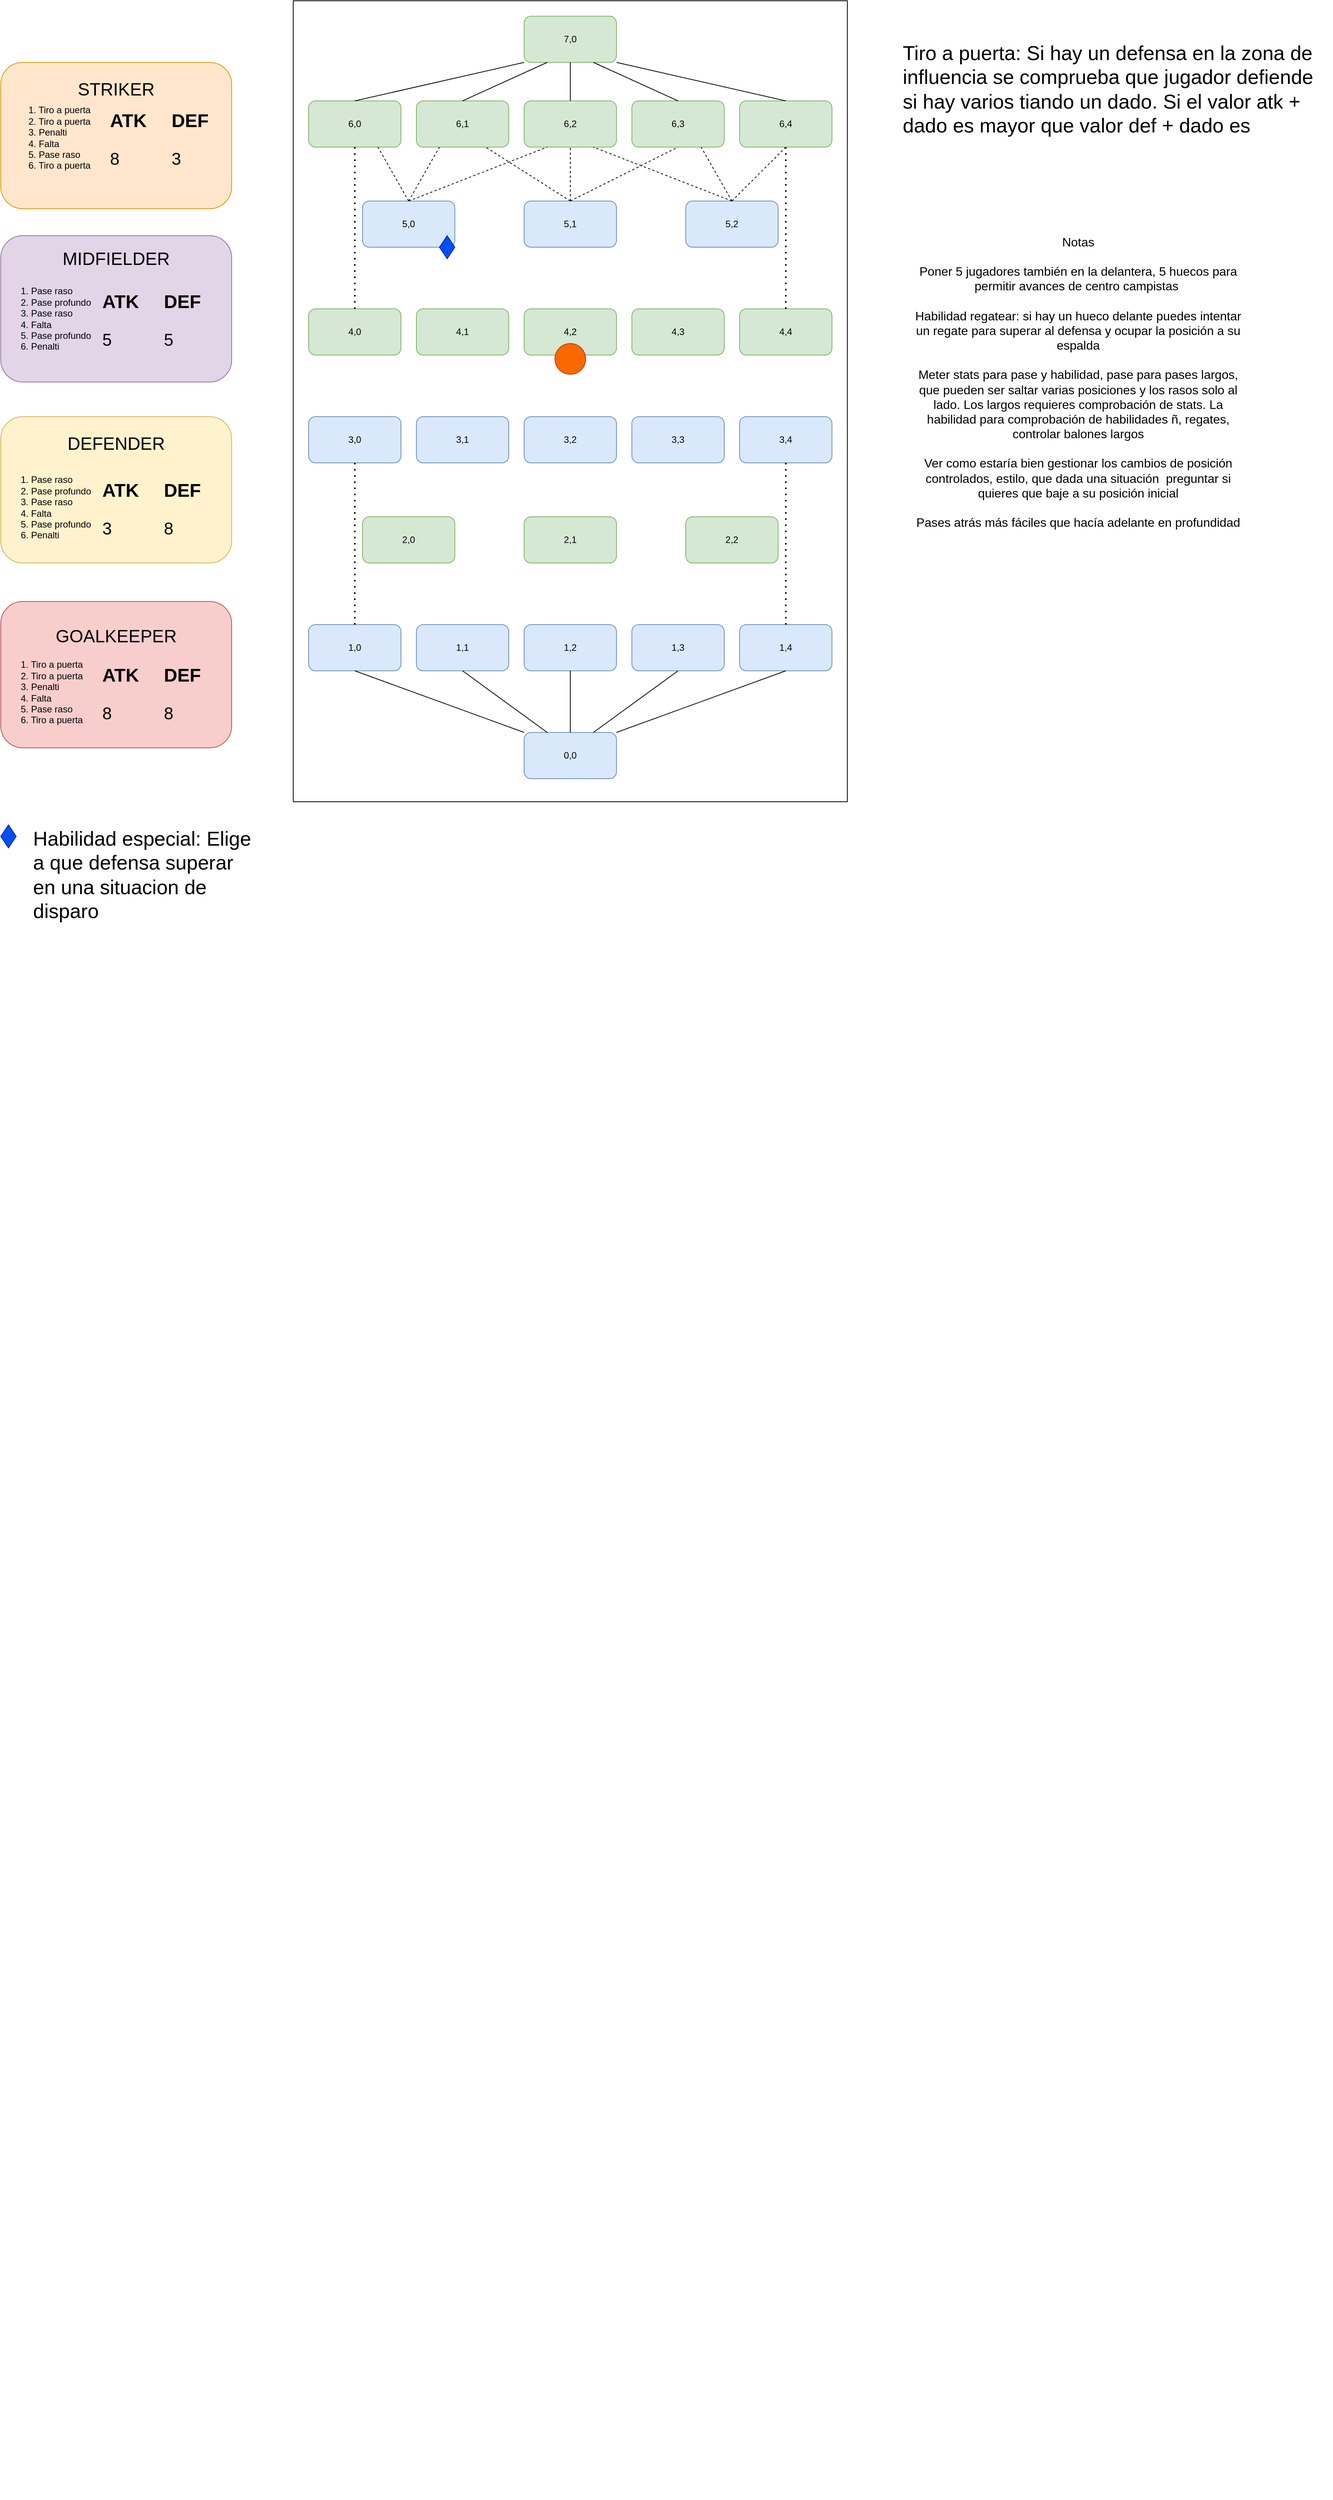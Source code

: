 <mxfile version="24.7.14">
  <diagram name="Page-1" id="abBmpKpvQ-5i7o5CwdEH">
    <mxGraphModel dx="1643" dy="1378" grid="1" gridSize="10" guides="1" tooltips="1" connect="1" arrows="1" fold="1" page="1" pageScale="1" pageWidth="2339" pageHeight="3300" math="0" shadow="0">
      <root>
        <mxCell id="0" />
        <mxCell id="1" parent="0" />
        <mxCell id="M_QFJIrPNWLJ5PNfMRwV-1" value="" style="rounded=0;whiteSpace=wrap;html=1;" parent="1" vertex="1">
          <mxGeometry x="440" y="40" width="720" height="1040" as="geometry" />
        </mxCell>
        <mxCell id="M_QFJIrPNWLJ5PNfMRwV-2" value="" style="rounded=1;whiteSpace=wrap;html=1;fillColor=#dae8fc;strokeColor=#6c8ebf;" parent="1" vertex="1">
          <mxGeometry x="740" y="990" width="120" height="60" as="geometry" />
        </mxCell>
        <mxCell id="M_QFJIrPNWLJ5PNfMRwV-3" value="" style="rounded=1;whiteSpace=wrap;html=1;fillColor=#dae8fc;strokeColor=#6c8ebf;" parent="1" vertex="1">
          <mxGeometry x="460" y="850" width="120" height="60" as="geometry" />
        </mxCell>
        <mxCell id="M_QFJIrPNWLJ5PNfMRwV-4" value="" style="rounded=1;whiteSpace=wrap;html=1;fillColor=#dae8fc;strokeColor=#6c8ebf;" parent="1" vertex="1">
          <mxGeometry x="600" y="850" width="120" height="60" as="geometry" />
        </mxCell>
        <mxCell id="M_QFJIrPNWLJ5PNfMRwV-5" value="" style="rounded=1;whiteSpace=wrap;html=1;fillColor=#dae8fc;strokeColor=#6c8ebf;" parent="1" vertex="1">
          <mxGeometry x="740" y="850" width="120" height="60" as="geometry" />
        </mxCell>
        <mxCell id="M_QFJIrPNWLJ5PNfMRwV-6" value="" style="rounded=1;whiteSpace=wrap;html=1;fillColor=#dae8fc;strokeColor=#6c8ebf;" parent="1" vertex="1">
          <mxGeometry x="880" y="850" width="120" height="60" as="geometry" />
        </mxCell>
        <mxCell id="M_QFJIrPNWLJ5PNfMRwV-7" value="" style="rounded=1;whiteSpace=wrap;html=1;fillColor=#dae8fc;strokeColor=#6c8ebf;" parent="1" vertex="1">
          <mxGeometry x="1020" y="850" width="120" height="60" as="geometry" />
        </mxCell>
        <mxCell id="M_QFJIrPNWLJ5PNfMRwV-11" value="" style="rounded=1;whiteSpace=wrap;html=1;fillColor=#d5e8d4;strokeColor=#82b366;" parent="1" vertex="1">
          <mxGeometry x="530" y="710" width="120" height="60" as="geometry" />
        </mxCell>
        <mxCell id="M_QFJIrPNWLJ5PNfMRwV-12" value="" style="rounded=1;whiteSpace=wrap;html=1;fillColor=#d5e8d4;strokeColor=#82b366;" parent="1" vertex="1">
          <mxGeometry x="740" y="710" width="120" height="60" as="geometry" />
        </mxCell>
        <mxCell id="M_QFJIrPNWLJ5PNfMRwV-13" value="" style="rounded=1;whiteSpace=wrap;html=1;fillColor=#d5e8d4;strokeColor=#82b366;" parent="1" vertex="1">
          <mxGeometry x="950" y="710" width="120" height="60" as="geometry" />
        </mxCell>
        <mxCell id="M_QFJIrPNWLJ5PNfMRwV-15" value="" style="rounded=1;whiteSpace=wrap;html=1;fillColor=#dae8fc;strokeColor=#6c8ebf;" parent="1" vertex="1">
          <mxGeometry x="460" y="580" width="120" height="60" as="geometry" />
        </mxCell>
        <mxCell id="M_QFJIrPNWLJ5PNfMRwV-16" value="" style="rounded=1;whiteSpace=wrap;html=1;fillColor=#dae8fc;strokeColor=#6c8ebf;" parent="1" vertex="1">
          <mxGeometry x="600" y="580" width="120" height="60" as="geometry" />
        </mxCell>
        <mxCell id="M_QFJIrPNWLJ5PNfMRwV-17" value="" style="rounded=1;whiteSpace=wrap;html=1;fillColor=#dae8fc;strokeColor=#6c8ebf;" parent="1" vertex="1">
          <mxGeometry x="740" y="580" width="120" height="60" as="geometry" />
        </mxCell>
        <mxCell id="M_QFJIrPNWLJ5PNfMRwV-18" value="" style="rounded=1;whiteSpace=wrap;html=1;fillColor=#dae8fc;strokeColor=#6c8ebf;" parent="1" vertex="1">
          <mxGeometry x="880" y="580" width="120" height="60" as="geometry" />
        </mxCell>
        <mxCell id="M_QFJIrPNWLJ5PNfMRwV-19" value="" style="rounded=1;whiteSpace=wrap;html=1;fillColor=#dae8fc;strokeColor=#6c8ebf;" parent="1" vertex="1">
          <mxGeometry x="1020" y="580" width="120" height="60" as="geometry" />
        </mxCell>
        <mxCell id="M_QFJIrPNWLJ5PNfMRwV-20" value="" style="rounded=1;whiteSpace=wrap;html=1;fillColor=#d5e8d4;strokeColor=#82b366;" parent="1" vertex="1">
          <mxGeometry x="460" y="440" width="120" height="60" as="geometry" />
        </mxCell>
        <mxCell id="M_QFJIrPNWLJ5PNfMRwV-21" value="" style="rounded=1;whiteSpace=wrap;html=1;fillColor=#d5e8d4;strokeColor=#82b366;" parent="1" vertex="1">
          <mxGeometry x="600" y="440" width="120" height="60" as="geometry" />
        </mxCell>
        <mxCell id="M_QFJIrPNWLJ5PNfMRwV-22" value="" style="rounded=1;whiteSpace=wrap;html=1;fillColor=#d5e8d4;strokeColor=#82b366;" parent="1" vertex="1">
          <mxGeometry x="740" y="440" width="120" height="60" as="geometry" />
        </mxCell>
        <mxCell id="M_QFJIrPNWLJ5PNfMRwV-23" value="" style="rounded=1;whiteSpace=wrap;html=1;fillColor=#d5e8d4;strokeColor=#82b366;" parent="1" vertex="1">
          <mxGeometry x="880" y="440" width="120" height="60" as="geometry" />
        </mxCell>
        <mxCell id="M_QFJIrPNWLJ5PNfMRwV-24" value="" style="rounded=1;whiteSpace=wrap;html=1;fillColor=#d5e8d4;strokeColor=#82b366;" parent="1" vertex="1">
          <mxGeometry x="1020" y="440" width="120" height="60" as="geometry" />
        </mxCell>
        <mxCell id="M_QFJIrPNWLJ5PNfMRwV-26" value="" style="rounded=1;whiteSpace=wrap;html=1;fillColor=#dae8fc;strokeColor=#6c8ebf;" parent="1" vertex="1">
          <mxGeometry x="530" y="300" width="120" height="60" as="geometry" />
        </mxCell>
        <mxCell id="M_QFJIrPNWLJ5PNfMRwV-27" value="" style="rounded=1;whiteSpace=wrap;html=1;fillColor=#dae8fc;strokeColor=#6c8ebf;" parent="1" vertex="1">
          <mxGeometry x="740" y="300" width="120" height="60" as="geometry" />
        </mxCell>
        <mxCell id="M_QFJIrPNWLJ5PNfMRwV-28" value="" style="rounded=1;whiteSpace=wrap;html=1;fillColor=#dae8fc;strokeColor=#6c8ebf;" parent="1" vertex="1">
          <mxGeometry x="950" y="300" width="120" height="60" as="geometry" />
        </mxCell>
        <mxCell id="M_QFJIrPNWLJ5PNfMRwV-30" value="" style="rounded=1;whiteSpace=wrap;html=1;fillColor=#d5e8d4;strokeColor=#82b366;" parent="1" vertex="1">
          <mxGeometry x="460" y="170" width="120" height="60" as="geometry" />
        </mxCell>
        <mxCell id="M_QFJIrPNWLJ5PNfMRwV-31" value="" style="rounded=1;whiteSpace=wrap;html=1;fillColor=#d5e8d4;strokeColor=#82b366;" parent="1" vertex="1">
          <mxGeometry x="600" y="170" width="120" height="60" as="geometry" />
        </mxCell>
        <mxCell id="M_QFJIrPNWLJ5PNfMRwV-32" value="" style="rounded=1;whiteSpace=wrap;html=1;fillColor=#d5e8d4;strokeColor=#82b366;" parent="1" vertex="1">
          <mxGeometry x="740" y="170" width="120" height="60" as="geometry" />
        </mxCell>
        <mxCell id="M_QFJIrPNWLJ5PNfMRwV-33" value="" style="rounded=1;whiteSpace=wrap;html=1;fillColor=#d5e8d4;strokeColor=#82b366;" parent="1" vertex="1">
          <mxGeometry x="880" y="170" width="120" height="60" as="geometry" />
        </mxCell>
        <mxCell id="M_QFJIrPNWLJ5PNfMRwV-34" value="" style="rounded=1;whiteSpace=wrap;html=1;fillColor=#d5e8d4;strokeColor=#82b366;" parent="1" vertex="1">
          <mxGeometry x="1020" y="170" width="120" height="60" as="geometry" />
        </mxCell>
        <mxCell id="M_QFJIrPNWLJ5PNfMRwV-35" value="" style="rounded=1;whiteSpace=wrap;html=1;fillColor=#d5e8d4;strokeColor=#82b366;" parent="1" vertex="1">
          <mxGeometry x="740" y="60" width="120" height="60" as="geometry" />
        </mxCell>
        <mxCell id="M_QFJIrPNWLJ5PNfMRwV-45" value="0,0" style="text;html=1;align=center;verticalAlign=middle;whiteSpace=wrap;rounded=0;" parent="1" vertex="1">
          <mxGeometry x="770" y="1005" width="60" height="30" as="geometry" />
        </mxCell>
        <mxCell id="M_QFJIrPNWLJ5PNfMRwV-46" value="1,0" style="text;html=1;align=center;verticalAlign=middle;whiteSpace=wrap;rounded=0;" parent="1" vertex="1">
          <mxGeometry x="490" y="865" width="60" height="30" as="geometry" />
        </mxCell>
        <mxCell id="M_QFJIrPNWLJ5PNfMRwV-47" value="1,1" style="text;html=1;align=center;verticalAlign=middle;whiteSpace=wrap;rounded=0;" parent="1" vertex="1">
          <mxGeometry x="630" y="865" width="60" height="30" as="geometry" />
        </mxCell>
        <mxCell id="M_QFJIrPNWLJ5PNfMRwV-48" value="1,2" style="text;html=1;align=center;verticalAlign=middle;whiteSpace=wrap;rounded=0;" parent="1" vertex="1">
          <mxGeometry x="770" y="865" width="60" height="30" as="geometry" />
        </mxCell>
        <mxCell id="M_QFJIrPNWLJ5PNfMRwV-49" value="1,3" style="text;html=1;align=center;verticalAlign=middle;whiteSpace=wrap;rounded=0;" parent="1" vertex="1">
          <mxGeometry x="910" y="865" width="60" height="30" as="geometry" />
        </mxCell>
        <mxCell id="M_QFJIrPNWLJ5PNfMRwV-50" value="1,4" style="text;html=1;align=center;verticalAlign=middle;whiteSpace=wrap;rounded=0;" parent="1" vertex="1">
          <mxGeometry x="1050" y="865" width="60" height="30" as="geometry" />
        </mxCell>
        <mxCell id="M_QFJIrPNWLJ5PNfMRwV-51" value="2,0" style="text;html=1;align=center;verticalAlign=middle;whiteSpace=wrap;rounded=0;" parent="1" vertex="1">
          <mxGeometry x="560" y="725" width="60" height="30" as="geometry" />
        </mxCell>
        <mxCell id="M_QFJIrPNWLJ5PNfMRwV-52" value="2,1" style="text;html=1;align=center;verticalAlign=middle;whiteSpace=wrap;rounded=0;" parent="1" vertex="1">
          <mxGeometry x="770" y="725" width="60" height="30" as="geometry" />
        </mxCell>
        <mxCell id="M_QFJIrPNWLJ5PNfMRwV-53" value="2,2" style="text;html=1;align=center;verticalAlign=middle;whiteSpace=wrap;rounded=0;" parent="1" vertex="1">
          <mxGeometry x="980" y="725" width="60" height="30" as="geometry" />
        </mxCell>
        <mxCell id="M_QFJIrPNWLJ5PNfMRwV-54" value="3,0" style="text;html=1;align=center;verticalAlign=middle;whiteSpace=wrap;rounded=0;" parent="1" vertex="1">
          <mxGeometry x="490" y="595" width="60" height="30" as="geometry" />
        </mxCell>
        <mxCell id="M_QFJIrPNWLJ5PNfMRwV-55" value="3,1" style="text;html=1;align=center;verticalAlign=middle;whiteSpace=wrap;rounded=0;" parent="1" vertex="1">
          <mxGeometry x="630" y="595" width="60" height="30" as="geometry" />
        </mxCell>
        <mxCell id="M_QFJIrPNWLJ5PNfMRwV-56" value="3,2" style="text;html=1;align=center;verticalAlign=middle;whiteSpace=wrap;rounded=0;" parent="1" vertex="1">
          <mxGeometry x="770" y="595" width="60" height="30" as="geometry" />
        </mxCell>
        <mxCell id="M_QFJIrPNWLJ5PNfMRwV-57" value="3,3" style="text;html=1;align=center;verticalAlign=middle;whiteSpace=wrap;rounded=0;" parent="1" vertex="1">
          <mxGeometry x="910" y="595" width="60" height="30" as="geometry" />
        </mxCell>
        <mxCell id="M_QFJIrPNWLJ5PNfMRwV-58" value="3,4" style="text;html=1;align=center;verticalAlign=middle;whiteSpace=wrap;rounded=0;" parent="1" vertex="1">
          <mxGeometry x="1050" y="595" width="60" height="30" as="geometry" />
        </mxCell>
        <mxCell id="M_QFJIrPNWLJ5PNfMRwV-59" value="4,4" style="text;html=1;align=center;verticalAlign=middle;whiteSpace=wrap;rounded=0;" parent="1" vertex="1">
          <mxGeometry x="1050" y="455" width="60" height="30" as="geometry" />
        </mxCell>
        <mxCell id="M_QFJIrPNWLJ5PNfMRwV-60" value="4,3" style="text;html=1;align=center;verticalAlign=middle;whiteSpace=wrap;rounded=0;" parent="1" vertex="1">
          <mxGeometry x="910" y="455" width="60" height="30" as="geometry" />
        </mxCell>
        <mxCell id="M_QFJIrPNWLJ5PNfMRwV-61" value="4,2" style="text;html=1;align=center;verticalAlign=middle;whiteSpace=wrap;rounded=0;" parent="1" vertex="1">
          <mxGeometry x="770" y="455" width="60" height="30" as="geometry" />
        </mxCell>
        <mxCell id="M_QFJIrPNWLJ5PNfMRwV-62" value="4,1" style="text;html=1;align=center;verticalAlign=middle;whiteSpace=wrap;rounded=0;" parent="1" vertex="1">
          <mxGeometry x="630" y="455" width="60" height="30" as="geometry" />
        </mxCell>
        <mxCell id="M_QFJIrPNWLJ5PNfMRwV-63" value="4,0" style="text;html=1;align=center;verticalAlign=middle;whiteSpace=wrap;rounded=0;" parent="1" vertex="1">
          <mxGeometry x="490" y="455" width="60" height="30" as="geometry" />
        </mxCell>
        <mxCell id="M_QFJIrPNWLJ5PNfMRwV-64" value="5,0" style="text;html=1;align=center;verticalAlign=middle;whiteSpace=wrap;rounded=0;" parent="1" vertex="1">
          <mxGeometry x="560" y="315" width="60" height="30" as="geometry" />
        </mxCell>
        <mxCell id="M_QFJIrPNWLJ5PNfMRwV-65" value="5,1" style="text;html=1;align=center;verticalAlign=middle;whiteSpace=wrap;rounded=0;" parent="1" vertex="1">
          <mxGeometry x="770" y="315" width="60" height="30" as="geometry" />
        </mxCell>
        <mxCell id="M_QFJIrPNWLJ5PNfMRwV-66" value="5,2" style="text;html=1;align=center;verticalAlign=middle;whiteSpace=wrap;rounded=0;" parent="1" vertex="1">
          <mxGeometry x="980" y="315" width="60" height="30" as="geometry" />
        </mxCell>
        <mxCell id="M_QFJIrPNWLJ5PNfMRwV-67" value="6,0" style="text;html=1;align=center;verticalAlign=middle;whiteSpace=wrap;rounded=0;" parent="1" vertex="1">
          <mxGeometry x="490" y="185" width="60" height="30" as="geometry" />
        </mxCell>
        <mxCell id="M_QFJIrPNWLJ5PNfMRwV-68" value="6,1" style="text;html=1;align=center;verticalAlign=middle;whiteSpace=wrap;rounded=0;" parent="1" vertex="1">
          <mxGeometry x="630" y="185" width="60" height="30" as="geometry" />
        </mxCell>
        <mxCell id="M_QFJIrPNWLJ5PNfMRwV-69" value="6,2" style="text;html=1;align=center;verticalAlign=middle;whiteSpace=wrap;rounded=0;" parent="1" vertex="1">
          <mxGeometry x="770" y="185" width="60" height="30" as="geometry" />
        </mxCell>
        <mxCell id="M_QFJIrPNWLJ5PNfMRwV-70" value="6,3" style="text;html=1;align=center;verticalAlign=middle;whiteSpace=wrap;rounded=0;" parent="1" vertex="1">
          <mxGeometry x="910" y="185" width="60" height="30" as="geometry" />
        </mxCell>
        <mxCell id="M_QFJIrPNWLJ5PNfMRwV-71" value="6,4" style="text;html=1;align=center;verticalAlign=middle;whiteSpace=wrap;rounded=0;" parent="1" vertex="1">
          <mxGeometry x="1050" y="185" width="60" height="30" as="geometry" />
        </mxCell>
        <mxCell id="M_QFJIrPNWLJ5PNfMRwV-72" value="7,0" style="text;html=1;align=center;verticalAlign=middle;whiteSpace=wrap;rounded=0;" parent="1" vertex="1">
          <mxGeometry x="770" y="75" width="60" height="30" as="geometry" />
        </mxCell>
        <mxCell id="MxQKVyVz9hXeG-xn2GiW-1" value="" style="endArrow=none;html=1;rounded=0;exitX=0;exitY=0;exitDx=0;exitDy=0;entryX=0.5;entryY=1;entryDx=0;entryDy=0;" parent="1" source="M_QFJIrPNWLJ5PNfMRwV-2" target="M_QFJIrPNWLJ5PNfMRwV-3" edge="1">
          <mxGeometry width="50" height="50" relative="1" as="geometry">
            <mxPoint x="770" y="650" as="sourcePoint" />
            <mxPoint x="820" y="600" as="targetPoint" />
          </mxGeometry>
        </mxCell>
        <mxCell id="MxQKVyVz9hXeG-xn2GiW-2" value="" style="endArrow=none;html=1;rounded=0;exitX=0.25;exitY=0;exitDx=0;exitDy=0;entryX=0.5;entryY=1;entryDx=0;entryDy=0;" parent="1" source="M_QFJIrPNWLJ5PNfMRwV-2" target="M_QFJIrPNWLJ5PNfMRwV-4" edge="1">
          <mxGeometry width="50" height="50" relative="1" as="geometry">
            <mxPoint x="770" y="650" as="sourcePoint" />
            <mxPoint x="820" y="600" as="targetPoint" />
          </mxGeometry>
        </mxCell>
        <mxCell id="MxQKVyVz9hXeG-xn2GiW-3" value="" style="endArrow=none;html=1;rounded=0;exitX=0.5;exitY=0;exitDx=0;exitDy=0;entryX=0.5;entryY=1;entryDx=0;entryDy=0;" parent="1" source="M_QFJIrPNWLJ5PNfMRwV-2" target="M_QFJIrPNWLJ5PNfMRwV-5" edge="1">
          <mxGeometry width="50" height="50" relative="1" as="geometry">
            <mxPoint x="770" y="650" as="sourcePoint" />
            <mxPoint x="820" y="600" as="targetPoint" />
          </mxGeometry>
        </mxCell>
        <mxCell id="MxQKVyVz9hXeG-xn2GiW-4" value="" style="endArrow=none;html=1;rounded=0;exitX=0.75;exitY=0;exitDx=0;exitDy=0;entryX=0.5;entryY=1;entryDx=0;entryDy=0;" parent="1" source="M_QFJIrPNWLJ5PNfMRwV-2" target="M_QFJIrPNWLJ5PNfMRwV-6" edge="1">
          <mxGeometry width="50" height="50" relative="1" as="geometry">
            <mxPoint x="770" y="650" as="sourcePoint" />
            <mxPoint x="820" y="600" as="targetPoint" />
          </mxGeometry>
        </mxCell>
        <mxCell id="MxQKVyVz9hXeG-xn2GiW-5" value="" style="endArrow=none;html=1;rounded=0;exitX=1;exitY=0;exitDx=0;exitDy=0;entryX=0.5;entryY=1;entryDx=0;entryDy=0;" parent="1" source="M_QFJIrPNWLJ5PNfMRwV-2" target="M_QFJIrPNWLJ5PNfMRwV-7" edge="1">
          <mxGeometry width="50" height="50" relative="1" as="geometry">
            <mxPoint x="770" y="650" as="sourcePoint" />
            <mxPoint x="820" y="600" as="targetPoint" />
          </mxGeometry>
        </mxCell>
        <mxCell id="MxQKVyVz9hXeG-xn2GiW-6" value="" style="endArrow=none;dashed=1;html=1;dashPattern=1 3;strokeWidth=2;rounded=0;exitX=0.5;exitY=0;exitDx=0;exitDy=0;entryX=0.5;entryY=1;entryDx=0;entryDy=0;" parent="1" source="M_QFJIrPNWLJ5PNfMRwV-3" target="M_QFJIrPNWLJ5PNfMRwV-15" edge="1">
          <mxGeometry width="50" height="50" relative="1" as="geometry">
            <mxPoint x="770" y="650" as="sourcePoint" />
            <mxPoint x="820" y="600" as="targetPoint" />
          </mxGeometry>
        </mxCell>
        <mxCell id="MxQKVyVz9hXeG-xn2GiW-7" value="" style="endArrow=none;dashed=1;html=1;dashPattern=1 3;strokeWidth=2;rounded=0;exitX=0.5;exitY=0;exitDx=0;exitDy=0;entryX=0.5;entryY=1;entryDx=0;entryDy=0;" parent="1" source="M_QFJIrPNWLJ5PNfMRwV-7" target="M_QFJIrPNWLJ5PNfMRwV-19" edge="1">
          <mxGeometry width="50" height="50" relative="1" as="geometry">
            <mxPoint x="770" y="650" as="sourcePoint" />
            <mxPoint x="820" y="600" as="targetPoint" />
          </mxGeometry>
        </mxCell>
        <mxCell id="MxQKVyVz9hXeG-xn2GiW-8" value="" style="endArrow=none;dashed=1;html=1;dashPattern=1 3;strokeWidth=2;rounded=0;exitX=0.5;exitY=0;exitDx=0;exitDy=0;entryX=0.5;entryY=1;entryDx=0;entryDy=0;" parent="1" source="M_QFJIrPNWLJ5PNfMRwV-20" target="M_QFJIrPNWLJ5PNfMRwV-30" edge="1">
          <mxGeometry width="50" height="50" relative="1" as="geometry">
            <mxPoint x="519" y="440" as="sourcePoint" />
            <mxPoint x="519" y="230" as="targetPoint" />
          </mxGeometry>
        </mxCell>
        <mxCell id="MxQKVyVz9hXeG-xn2GiW-9" value="" style="endArrow=none;dashed=1;html=1;dashPattern=1 3;strokeWidth=2;rounded=0;entryX=0.5;entryY=1;entryDx=0;entryDy=0;exitX=0.5;exitY=0;exitDx=0;exitDy=0;" parent="1" source="M_QFJIrPNWLJ5PNfMRwV-24" target="M_QFJIrPNWLJ5PNfMRwV-34" edge="1">
          <mxGeometry width="50" height="50" relative="1" as="geometry">
            <mxPoint x="770" y="650" as="sourcePoint" />
            <mxPoint x="820" y="600" as="targetPoint" />
          </mxGeometry>
        </mxCell>
        <mxCell id="MxQKVyVz9hXeG-xn2GiW-10" value="" style="endArrow=none;html=1;rounded=0;entryX=0;entryY=1;entryDx=0;entryDy=0;exitX=0.5;exitY=0;exitDx=0;exitDy=0;" parent="1" source="M_QFJIrPNWLJ5PNfMRwV-30" target="M_QFJIrPNWLJ5PNfMRwV-35" edge="1">
          <mxGeometry width="50" height="50" relative="1" as="geometry">
            <mxPoint x="770" y="450" as="sourcePoint" />
            <mxPoint x="820" y="400" as="targetPoint" />
          </mxGeometry>
        </mxCell>
        <mxCell id="MxQKVyVz9hXeG-xn2GiW-11" value="" style="endArrow=none;html=1;rounded=0;entryX=0.25;entryY=1;entryDx=0;entryDy=0;exitX=0.5;exitY=0;exitDx=0;exitDy=0;" parent="1" source="M_QFJIrPNWLJ5PNfMRwV-31" target="M_QFJIrPNWLJ5PNfMRwV-35" edge="1">
          <mxGeometry width="50" height="50" relative="1" as="geometry">
            <mxPoint x="770" y="450" as="sourcePoint" />
            <mxPoint x="820" y="400" as="targetPoint" />
          </mxGeometry>
        </mxCell>
        <mxCell id="MxQKVyVz9hXeG-xn2GiW-12" value="" style="endArrow=none;html=1;rounded=0;entryX=0.5;entryY=1;entryDx=0;entryDy=0;exitX=0.5;exitY=0;exitDx=0;exitDy=0;" parent="1" source="M_QFJIrPNWLJ5PNfMRwV-32" target="M_QFJIrPNWLJ5PNfMRwV-35" edge="1">
          <mxGeometry width="50" height="50" relative="1" as="geometry">
            <mxPoint x="770" y="450" as="sourcePoint" />
            <mxPoint x="820" y="400" as="targetPoint" />
          </mxGeometry>
        </mxCell>
        <mxCell id="MxQKVyVz9hXeG-xn2GiW-13" value="" style="endArrow=none;html=1;rounded=0;entryX=0.75;entryY=1;entryDx=0;entryDy=0;exitX=0.5;exitY=0;exitDx=0;exitDy=0;" parent="1" source="M_QFJIrPNWLJ5PNfMRwV-33" target="M_QFJIrPNWLJ5PNfMRwV-35" edge="1">
          <mxGeometry width="50" height="50" relative="1" as="geometry">
            <mxPoint x="770" y="450" as="sourcePoint" />
            <mxPoint x="820" y="400" as="targetPoint" />
          </mxGeometry>
        </mxCell>
        <mxCell id="MxQKVyVz9hXeG-xn2GiW-14" value="" style="endArrow=none;html=1;rounded=0;entryX=1;entryY=1;entryDx=0;entryDy=0;exitX=0.5;exitY=0;exitDx=0;exitDy=0;" parent="1" source="M_QFJIrPNWLJ5PNfMRwV-34" target="M_QFJIrPNWLJ5PNfMRwV-35" edge="1">
          <mxGeometry width="50" height="50" relative="1" as="geometry">
            <mxPoint x="770" y="450" as="sourcePoint" />
            <mxPoint x="820" y="400" as="targetPoint" />
          </mxGeometry>
        </mxCell>
        <mxCell id="MxQKVyVz9hXeG-xn2GiW-15" value="" style="rounded=1;whiteSpace=wrap;html=1;fillColor=#ffe6cc;strokeColor=#d79b00;" parent="1" vertex="1">
          <mxGeometry x="60" y="120" width="300" height="190" as="geometry" />
        </mxCell>
        <mxCell id="MxQKVyVz9hXeG-xn2GiW-16" value="" style="rounded=1;whiteSpace=wrap;html=1;fillColor=#e1d5e7;strokeColor=#9673a6;" parent="1" vertex="1">
          <mxGeometry x="60" y="345" width="300" height="190" as="geometry" />
        </mxCell>
        <mxCell id="MxQKVyVz9hXeG-xn2GiW-17" value="" style="rounded=1;whiteSpace=wrap;html=1;fillColor=#fff2cc;strokeColor=#d6b656;" parent="1" vertex="1">
          <mxGeometry x="60" y="580" width="300" height="190" as="geometry" />
        </mxCell>
        <mxCell id="MxQKVyVz9hXeG-xn2GiW-18" value="" style="rounded=1;whiteSpace=wrap;html=1;fillColor=#f8cecc;strokeColor=#b85450;" parent="1" vertex="1">
          <mxGeometry x="60" y="820" width="300" height="190" as="geometry" />
        </mxCell>
        <mxCell id="MxQKVyVz9hXeG-xn2GiW-19" value="&lt;font style=&quot;font-size: 23px;&quot;&gt;STRIKER&lt;/font&gt;" style="text;html=1;align=center;verticalAlign=middle;whiteSpace=wrap;rounded=0;" parent="1" vertex="1">
          <mxGeometry x="180" y="140" width="60" height="30" as="geometry" />
        </mxCell>
        <mxCell id="MxQKVyVz9hXeG-xn2GiW-20" value="&lt;font style=&quot;font-size: 23px;&quot;&gt;MIDFIELDER&lt;/font&gt;" style="text;html=1;align=center;verticalAlign=middle;whiteSpace=wrap;rounded=0;" parent="1" vertex="1">
          <mxGeometry x="180" y="360" width="60" height="30" as="geometry" />
        </mxCell>
        <mxCell id="MxQKVyVz9hXeG-xn2GiW-21" value="&lt;font style=&quot;font-size: 23px;&quot;&gt;DEFENDER&lt;/font&gt;" style="text;html=1;align=center;verticalAlign=middle;whiteSpace=wrap;rounded=0;" parent="1" vertex="1">
          <mxGeometry x="180" y="600" width="60" height="30" as="geometry" />
        </mxCell>
        <mxCell id="MxQKVyVz9hXeG-xn2GiW-22" value="&lt;font style=&quot;font-size: 23px;&quot;&gt;GOALKEEPER&lt;/font&gt;" style="text;html=1;align=center;verticalAlign=middle;whiteSpace=wrap;rounded=0;" parent="1" vertex="1">
          <mxGeometry x="180" y="850" width="60" height="30" as="geometry" />
        </mxCell>
        <mxCell id="MxQKVyVz9hXeG-xn2GiW-23" value="" style="endArrow=none;dashed=1;html=1;rounded=0;entryX=0.75;entryY=1;entryDx=0;entryDy=0;exitX=0.5;exitY=0;exitDx=0;exitDy=0;" parent="1" source="M_QFJIrPNWLJ5PNfMRwV-26" target="M_QFJIrPNWLJ5PNfMRwV-30" edge="1">
          <mxGeometry width="50" height="50" relative="1" as="geometry">
            <mxPoint x="370" y="450" as="sourcePoint" />
            <mxPoint x="420" y="400" as="targetPoint" />
          </mxGeometry>
        </mxCell>
        <mxCell id="MxQKVyVz9hXeG-xn2GiW-24" value="" style="endArrow=none;dashed=1;html=1;rounded=0;entryX=0.25;entryY=1;entryDx=0;entryDy=0;exitX=0.5;exitY=0;exitDx=0;exitDy=0;" parent="1" source="M_QFJIrPNWLJ5PNfMRwV-26" target="M_QFJIrPNWLJ5PNfMRwV-31" edge="1">
          <mxGeometry width="50" height="50" relative="1" as="geometry">
            <mxPoint x="370" y="450" as="sourcePoint" />
            <mxPoint x="420" y="400" as="targetPoint" />
          </mxGeometry>
        </mxCell>
        <mxCell id="MxQKVyVz9hXeG-xn2GiW-25" value="" style="endArrow=none;dashed=1;html=1;rounded=0;entryX=0.25;entryY=1;entryDx=0;entryDy=0;exitX=0.5;exitY=0;exitDx=0;exitDy=0;" parent="1" source="M_QFJIrPNWLJ5PNfMRwV-26" target="M_QFJIrPNWLJ5PNfMRwV-32" edge="1">
          <mxGeometry width="50" height="50" relative="1" as="geometry">
            <mxPoint x="370" y="450" as="sourcePoint" />
            <mxPoint x="420" y="400" as="targetPoint" />
          </mxGeometry>
        </mxCell>
        <mxCell id="MxQKVyVz9hXeG-xn2GiW-26" value="" style="endArrow=none;dashed=1;html=1;rounded=0;entryX=0.75;entryY=1;entryDx=0;entryDy=0;exitX=0.5;exitY=0;exitDx=0;exitDy=0;" parent="1" source="M_QFJIrPNWLJ5PNfMRwV-27" target="M_QFJIrPNWLJ5PNfMRwV-31" edge="1">
          <mxGeometry width="50" height="50" relative="1" as="geometry">
            <mxPoint x="370" y="450" as="sourcePoint" />
            <mxPoint x="420" y="400" as="targetPoint" />
          </mxGeometry>
        </mxCell>
        <mxCell id="MxQKVyVz9hXeG-xn2GiW-27" value="" style="endArrow=none;dashed=1;html=1;rounded=0;entryX=0.5;entryY=1;entryDx=0;entryDy=0;exitX=0.5;exitY=0;exitDx=0;exitDy=0;" parent="1" source="M_QFJIrPNWLJ5PNfMRwV-27" target="M_QFJIrPNWLJ5PNfMRwV-32" edge="1">
          <mxGeometry width="50" height="50" relative="1" as="geometry">
            <mxPoint x="370" y="450" as="sourcePoint" />
            <mxPoint x="420" y="400" as="targetPoint" />
          </mxGeometry>
        </mxCell>
        <mxCell id="MxQKVyVz9hXeG-xn2GiW-28" value="" style="endArrow=none;dashed=1;html=1;rounded=0;entryX=0.5;entryY=1;entryDx=0;entryDy=0;exitX=0.5;exitY=0;exitDx=0;exitDy=0;" parent="1" source="M_QFJIrPNWLJ5PNfMRwV-27" target="M_QFJIrPNWLJ5PNfMRwV-33" edge="1">
          <mxGeometry width="50" height="50" relative="1" as="geometry">
            <mxPoint x="370" y="450" as="sourcePoint" />
            <mxPoint x="420" y="400" as="targetPoint" />
          </mxGeometry>
        </mxCell>
        <mxCell id="MxQKVyVz9hXeG-xn2GiW-30" value="" style="endArrow=none;dashed=1;html=1;rounded=0;entryX=0.75;entryY=1;entryDx=0;entryDy=0;exitX=0.5;exitY=0;exitDx=0;exitDy=0;" parent="1" source="M_QFJIrPNWLJ5PNfMRwV-28" target="M_QFJIrPNWLJ5PNfMRwV-33" edge="1">
          <mxGeometry width="50" height="50" relative="1" as="geometry">
            <mxPoint x="370" y="450" as="sourcePoint" />
            <mxPoint x="420" y="400" as="targetPoint" />
          </mxGeometry>
        </mxCell>
        <mxCell id="MxQKVyVz9hXeG-xn2GiW-31" value="" style="endArrow=none;dashed=1;html=1;rounded=0;entryX=0.5;entryY=1;entryDx=0;entryDy=0;exitX=0.5;exitY=0;exitDx=0;exitDy=0;" parent="1" source="M_QFJIrPNWLJ5PNfMRwV-28" target="M_QFJIrPNWLJ5PNfMRwV-34" edge="1">
          <mxGeometry width="50" height="50" relative="1" as="geometry">
            <mxPoint x="370" y="450" as="sourcePoint" />
            <mxPoint x="420" y="400" as="targetPoint" />
          </mxGeometry>
        </mxCell>
        <mxCell id="MxQKVyVz9hXeG-xn2GiW-32" value="" style="endArrow=none;dashed=1;html=1;rounded=0;entryX=0.75;entryY=1;entryDx=0;entryDy=0;exitX=0.5;exitY=0;exitDx=0;exitDy=0;" parent="1" source="M_QFJIrPNWLJ5PNfMRwV-28" target="M_QFJIrPNWLJ5PNfMRwV-32" edge="1">
          <mxGeometry width="50" height="50" relative="1" as="geometry">
            <mxPoint x="370" y="450" as="sourcePoint" />
            <mxPoint x="420" y="400" as="targetPoint" />
          </mxGeometry>
        </mxCell>
        <mxCell id="MxQKVyVz9hXeG-xn2GiW-33" value="" style="rhombus;whiteSpace=wrap;html=1;fillColor=#0050ef;fontColor=#ffffff;strokeColor=#001DBC;" parent="1" vertex="1">
          <mxGeometry x="630" y="345" width="20" height="30" as="geometry" />
        </mxCell>
        <mxCell id="MxQKVyVz9hXeG-xn2GiW-34" value="" style="rhombus;whiteSpace=wrap;html=1;fillColor=#0050ef;fontColor=#ffffff;strokeColor=#001DBC;" parent="1" vertex="1">
          <mxGeometry x="60" y="1110" width="20" height="30" as="geometry" />
        </mxCell>
        <mxCell id="MxQKVyVz9hXeG-xn2GiW-35" value="&lt;font style=&quot;font-size: 26px;&quot;&gt;Habilidad especial: Elige a que defensa superar en una situacion de disparo&lt;/font&gt;" style="text;html=1;align=left;verticalAlign=middle;whiteSpace=wrap;rounded=0;" parent="1" vertex="1">
          <mxGeometry x="100" y="1160" width="290" height="30" as="geometry" />
        </mxCell>
        <mxCell id="MxQKVyVz9hXeG-xn2GiW-36" value="1. Tiro a puerta&lt;div&gt;2. Tiro a puerta&lt;/div&gt;&lt;div&gt;3. Penalti&lt;/div&gt;&lt;div&gt;4. Falta&lt;/div&gt;&lt;div&gt;5. Pase raso&lt;/div&gt;&lt;div&gt;6. Tiro a puerta&lt;/div&gt;" style="text;strokeColor=none;fillColor=none;align=left;verticalAlign=middle;spacingLeft=4;spacingRight=4;overflow=hidden;points=[[0,0.5],[1,0.5]];portConstraint=eastwest;rotatable=0;whiteSpace=wrap;html=1;" parent="1" vertex="1">
          <mxGeometry x="90" y="170" width="230" height="95" as="geometry" />
        </mxCell>
        <mxCell id="MxQKVyVz9hXeG-xn2GiW-37" value="&lt;h1 style=&quot;margin-top: 0px;&quot;&gt;ATK&lt;/h1&gt;&lt;p style=&quot;font-size: 22px;&quot;&gt;8&lt;/p&gt;" style="text;html=1;whiteSpace=wrap;overflow=hidden;rounded=0;" parent="1" vertex="1">
          <mxGeometry x="200" y="175" width="70" height="90" as="geometry" />
        </mxCell>
        <mxCell id="MxQKVyVz9hXeG-xn2GiW-38" value="&lt;h1 style=&quot;margin-top: 0px;&quot;&gt;DEF&lt;/h1&gt;&lt;p style=&quot;font-size: 22px;&quot;&gt;3&lt;/p&gt;" style="text;html=1;whiteSpace=wrap;overflow=hidden;rounded=0;" parent="1" vertex="1">
          <mxGeometry x="280" y="175" width="70" height="90" as="geometry" />
        </mxCell>
        <mxCell id="MxQKVyVz9hXeG-xn2GiW-39" value="1. Pase raso&lt;div&gt;2. Pase profundo&lt;/div&gt;&lt;div&gt;3. Pase raso&lt;/div&gt;&lt;div&gt;4. Falta&lt;/div&gt;&lt;div&gt;5. Pase profundo&lt;/div&gt;&lt;div&gt;6. Penalti&lt;/div&gt;" style="text;strokeColor=none;fillColor=none;align=left;verticalAlign=middle;spacingLeft=4;spacingRight=4;overflow=hidden;points=[[0,0.5],[1,0.5]];portConstraint=eastwest;rotatable=0;whiteSpace=wrap;html=1;" parent="1" vertex="1">
          <mxGeometry x="80" y="405" width="230" height="95" as="geometry" />
        </mxCell>
        <mxCell id="MxQKVyVz9hXeG-xn2GiW-40" value="&lt;h1 style=&quot;margin-top: 0px;&quot;&gt;ATK&lt;/h1&gt;&lt;p style=&quot;font-size: 22px;&quot;&gt;5&lt;/p&gt;" style="text;html=1;whiteSpace=wrap;overflow=hidden;rounded=0;" parent="1" vertex="1">
          <mxGeometry x="190" y="410" width="70" height="90" as="geometry" />
        </mxCell>
        <mxCell id="MxQKVyVz9hXeG-xn2GiW-41" value="&lt;h1 style=&quot;margin-top: 0px;&quot;&gt;DEF&lt;/h1&gt;&lt;p style=&quot;font-size: 22px;&quot;&gt;5&lt;/p&gt;" style="text;html=1;whiteSpace=wrap;overflow=hidden;rounded=0;" parent="1" vertex="1">
          <mxGeometry x="270" y="410" width="70" height="90" as="geometry" />
        </mxCell>
        <mxCell id="MxQKVyVz9hXeG-xn2GiW-43" value="&lt;h1 style=&quot;margin-top: 0px;&quot;&gt;ATK&lt;/h1&gt;&lt;p style=&quot;font-size: 22px;&quot;&gt;3&lt;/p&gt;" style="text;html=1;whiteSpace=wrap;overflow=hidden;rounded=0;" parent="1" vertex="1">
          <mxGeometry x="190" y="655" width="70" height="90" as="geometry" />
        </mxCell>
        <mxCell id="MxQKVyVz9hXeG-xn2GiW-44" value="&lt;h1 style=&quot;margin-top: 0px;&quot;&gt;DEF&lt;/h1&gt;&lt;p style=&quot;font-size: 22px;&quot;&gt;8&lt;/p&gt;" style="text;html=1;whiteSpace=wrap;overflow=hidden;rounded=0;" parent="1" vertex="1">
          <mxGeometry x="270" y="655" width="70" height="90" as="geometry" />
        </mxCell>
        <mxCell id="MxQKVyVz9hXeG-xn2GiW-45" value="1. Tiro a puerta&lt;div&gt;2. Tiro a puerta&lt;/div&gt;&lt;div&gt;3. Penalti&lt;/div&gt;&lt;div&gt;4. Falta&lt;/div&gt;&lt;div&gt;5. Pase raso&lt;/div&gt;&lt;div&gt;6. Tiro a puerta&lt;/div&gt;" style="text;strokeColor=none;fillColor=none;align=left;verticalAlign=middle;spacingLeft=4;spacingRight=4;overflow=hidden;points=[[0,0.5],[1,0.5]];portConstraint=eastwest;rotatable=0;whiteSpace=wrap;html=1;" parent="1" vertex="1">
          <mxGeometry x="80" y="890" width="230" height="95" as="geometry" />
        </mxCell>
        <mxCell id="MxQKVyVz9hXeG-xn2GiW-46" value="&lt;h1 style=&quot;margin-top: 0px;&quot;&gt;ATK&lt;/h1&gt;&lt;p style=&quot;font-size: 22px;&quot;&gt;8&lt;/p&gt;" style="text;html=1;whiteSpace=wrap;overflow=hidden;rounded=0;" parent="1" vertex="1">
          <mxGeometry x="190" y="895" width="70" height="90" as="geometry" />
        </mxCell>
        <mxCell id="MxQKVyVz9hXeG-xn2GiW-47" value="&lt;h1 style=&quot;margin-top: 0px;&quot;&gt;DEF&lt;/h1&gt;&lt;p style=&quot;font-size: 22px;&quot;&gt;8&lt;/p&gt;" style="text;html=1;whiteSpace=wrap;overflow=hidden;rounded=0;" parent="1" vertex="1">
          <mxGeometry x="270" y="895" width="70" height="90" as="geometry" />
        </mxCell>
        <mxCell id="MxQKVyVz9hXeG-xn2GiW-48" value="&lt;span style=&quot;font-size: 26px;&quot;&gt;Tiro a puerta: Si hay un defensa en la zona de influencia se comprueba que jugador defiende si hay varios tiando un dado. Si el valor atk + dado es mayor que valor def + dado es&lt;/span&gt;" style="text;html=1;align=left;verticalAlign=middle;whiteSpace=wrap;rounded=0;" parent="1" vertex="1">
          <mxGeometry x="1230" y="140" width="560" height="30" as="geometry" />
        </mxCell>
        <mxCell id="uW_OJMuN96ojh1_-McZM-1" value="" style="ellipse;whiteSpace=wrap;html=1;aspect=fixed;fillColor=#fa6800;fontColor=#000000;strokeColor=#C73500;" parent="1" vertex="1">
          <mxGeometry x="780" y="485" width="40" height="40" as="geometry" />
        </mxCell>
        <mxCell id="Z7TLss3FuFoFb6Jp4Hn7-5" value="1. Pase raso&lt;div&gt;2. Pase profundo&lt;/div&gt;&lt;div&gt;3. Pase raso&lt;/div&gt;&lt;div&gt;4. Falta&lt;/div&gt;&lt;div&gt;5. Pase profundo&lt;/div&gt;&lt;div&gt;6. Penalti&lt;/div&gt;" style="text;strokeColor=none;fillColor=none;align=left;verticalAlign=middle;spacingLeft=4;spacingRight=4;overflow=hidden;points=[[0,0.5],[1,0.5]];portConstraint=eastwest;rotatable=0;whiteSpace=wrap;html=1;" parent="1" vertex="1">
          <mxGeometry x="80" y="650" width="230" height="95" as="geometry" />
        </mxCell>
        <mxCell id="-3P12curUzwIDtJ5BpRY-1" value="&lt;div&gt;&lt;br&gt;&lt;/div&gt;&lt;div&gt;&lt;br&gt;&lt;/div&gt;&lt;div&gt;&lt;br&gt;&lt;/div&gt;" style="text;strokeColor=none;fillColor=none;html=1;align=center;verticalAlign=middle;whiteSpace=wrap;rounded=0;fontSize=16;" vertex="1" parent="1">
          <mxGeometry x="1255" y="3240" width="510" height="30" as="geometry" />
        </mxCell>
        <mxCell id="-3P12curUzwIDtJ5BpRY-2" value="Notas&lt;div&gt;&lt;br&gt;&lt;/div&gt;&lt;div&gt;Poner 5 jugadores también en la delantera, 5 huecos para permitir avances de centro campistas&amp;nbsp;&lt;/div&gt;&lt;div&gt;&lt;br&gt;&lt;/div&gt;&lt;div&gt;Habilidad regatear: si hay un hueco delante puedes intentar un regate para superar al defensa y ocupar la posición a su espalda&lt;/div&gt;&lt;div&gt;&lt;br&gt;&lt;/div&gt;&lt;div&gt;Meter stats para pase y habilidad, pase para pases largos, que pueden ser saltar varias posiciones y los rasos solo al lado. Los largos requieres comprobación de stats. La habilidad para comprobación de habilidades ñ, regates, controlar balones largos&lt;/div&gt;&lt;div&gt;&lt;br&gt;&lt;/div&gt;&lt;div&gt;Ver como estaría bien gestionar los cambios de posición controlados, estilo, que dada una situación&amp;nbsp; preguntar si quieres que baje a su posición inicial&lt;/div&gt;&lt;div&gt;&lt;br&gt;&lt;/div&gt;&lt;div&gt;Pases atrás más fáciles que hacía adelante en profundidad&lt;/div&gt;" style="text;html=1;align=center;verticalAlign=middle;whiteSpace=wrap;rounded=0;fontSize=16;" vertex="1" parent="1">
          <mxGeometry x="1240" y="375" width="440" height="320" as="geometry" />
        </mxCell>
      </root>
    </mxGraphModel>
  </diagram>
</mxfile>
